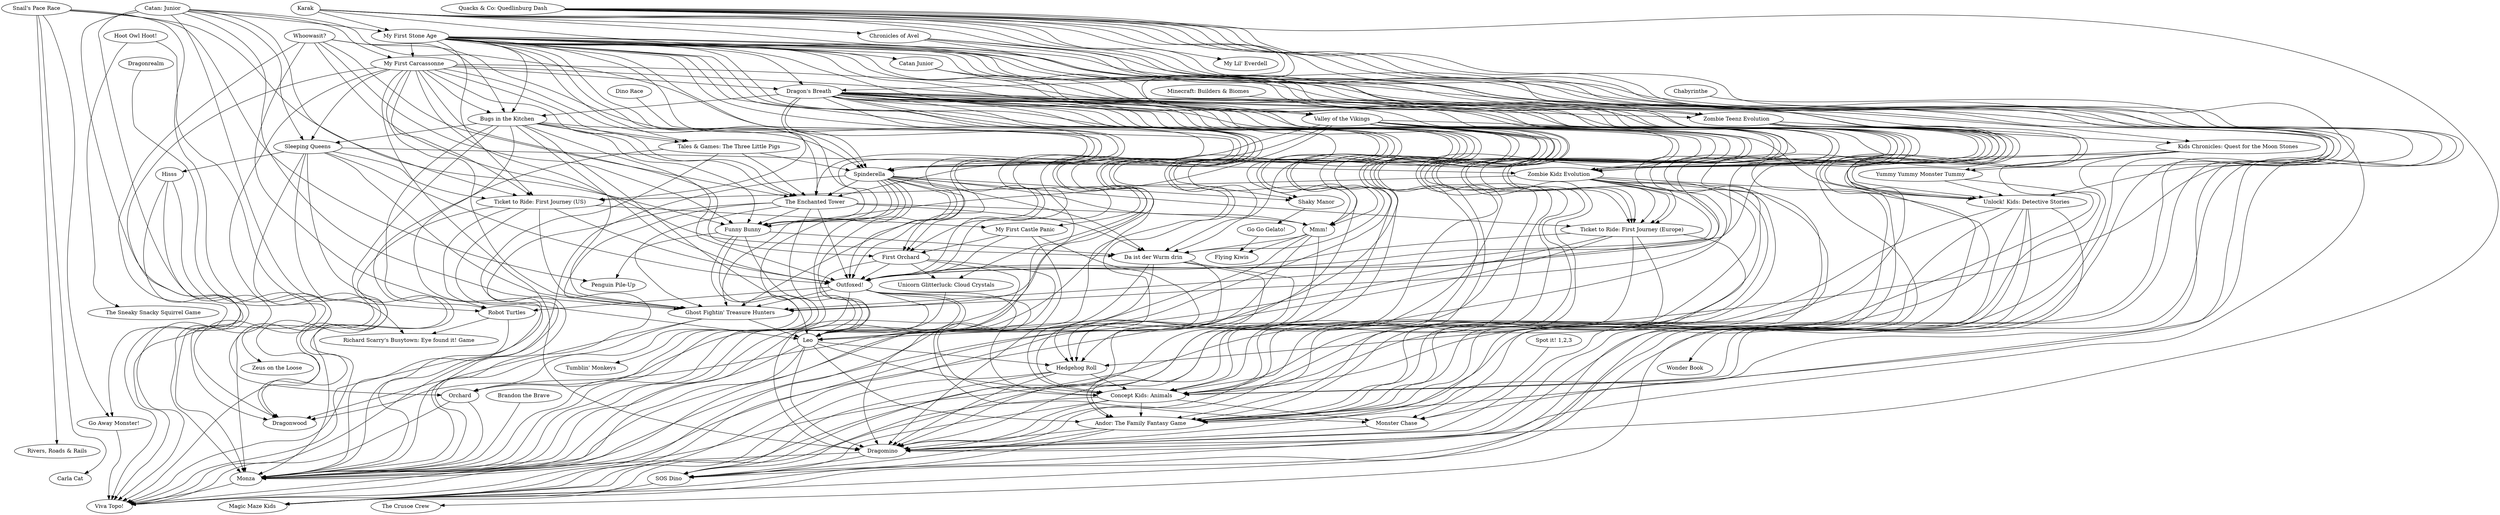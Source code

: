 digraph G {
"Zombie Teenz Evolution" -> "Zombie Kidz Evolution" ["weight"=0.20515196]
"Zombie Teenz Evolution" -> "Andor: The Family Fantasy Game" ["weight"=0.08718331]
"Zombie Teenz Evolution" -> "Unlock! Kids: Detective Stories" ["weight"=0.07891217]
"Zombie Teenz Evolution" -> "Dragomino" ["weight"=0.070806734]
"Zombie Teenz Evolution" -> "Outfoxed!" ["weight"=0.06926794]
"Zombie Teenz Evolution" -> "Ghost Fightin' Treasure Hunters" ["weight"=0.062747315]
"Zombie Teenz Evolution" -> "Kids Chronicles: Quest for the Moon Stones" ["weight"=0.061026353]
"Zombie Teenz Evolution" -> "Ticket to Ride: First Journey (Europe)" ["weight"=0.060240965]
"Zombie Kidz Evolution" -> "Outfoxed!" ["weight"=0.15001903]
"Zombie Kidz Evolution" -> "Ghost Fightin' Treasure Hunters" ["weight"=0.10692542]
"Zombie Kidz Evolution" -> "Dragomino" ["weight"=0.090426385]
"Zombie Kidz Evolution" -> "Ticket to Ride: First Journey (Europe)" ["weight"=0.082350984]
"Zombie Kidz Evolution" -> "Andor: The Family Fantasy Game" ["weight"=0.07906559]
"Zombie Kidz Evolution" -> "Monza" ["weight"=0.07482185]
"Zombie Kidz Evolution" -> "Unlock! Kids: Detective Stories" ["weight"=0.06642138]
"Zombie Kidz Evolution" -> "Concept Kids: Animals" ["weight"=0.06493987]
"Zombie Kidz Evolution" -> "Ticket to Ride: First Journey (U.S.)" ["weight"=0.06461263]
"Tales & Games: The Three Little Pigs" -> "Spinderella" ["weight"=0.07164179]
"Tales & Games: The Three Little Pigs" -> "Monza" ["weight"=0.06827603]
"Tales & Games: The Three Little Pigs" -> "Viva Topo!" ["weight"=0.065028004]
"Tales & Games: The Three Little Pigs" -> "The Enchanted Tower" ["weight"=0.06320908]
"Kids Chronicles: Quest for the Moon Stones" -> "Yummy Yummy Monster Tummy" ["weight"=0.1639839]
"Kids Chronicles: Quest for the Moon Stones" -> "Unlock! Kids: Detective Stories" ["weight"=0.11982758]
"Kids Chronicles: Quest for the Moon Stones" -> "Dragomino" ["weight"=0.0695254]
"Kids Chronicles: Quest for the Moon Stones" -> "Andor: The Family Fantasy Game" ["weight"=0.06394316]
"Kids Chronicles: Quest for the Moon Stones" -> "Concept Kids: Animals" ["weight"=0.061728396]
"Yummy Yummy Monster Tummy" -> "Unlock! Kids: Detective Stories" ["weight"=0.0800337]
"Yummy Yummy Monster Tummy" -> "Concept Kids: Animals" ["weight"=0.061719835]
"Outfoxed!" -> "Ghost Fightin' Treasure Hunters" ["weight"=0.1260989]
"Outfoxed!" -> "Dragomino" ["weight"=0.10466761]
"Outfoxed!" -> "Monza" ["weight"=0.10233246]
"Outfoxed!" -> "Dragonwood" ["weight"=0.08338473]
"Outfoxed!" -> "Concept Kids: Animals" ["weight"=0.070448495]
"Outfoxed!" -> "Robot Turtles" ["weight"=0.0671785]
"Outfoxed!" -> "Monster Chase" ["weight"=0.063771516]
"Outfoxed!" -> "Leo" ["weight"=0.06209524]
"Dragon's Breath" -> "Valley of the Vikings" ["weight"=0.14848763]
"Dragon's Breath" -> "Dragomino" ["weight"=0.115420416]
"Dragon's Breath" -> "Monza" ["weight"=0.104217686]
"Dragon's Breath" -> "First Orchard" ["weight"=0.10206222]
"Dragon's Breath" -> "Outfoxed!" ["weight"=0.09560194]
"Dragon's Breath" -> "Spinderella" ["weight"=0.09191176]
"Dragon's Breath" -> "Leo" ["weight"=0.09026483]
"Dragon's Breath" -> "Concept Kids: Animals" ["weight"=0.08883249]
"Dragon's Breath" -> "Ghost Fightin' Treasure Hunters" ["weight"=0.0853396]
"Dragon's Breath" -> "Zombie Kidz Evolution" ["weight"=0.08078934]
"Dragon's Breath" -> "The Enchanted Tower" ["weight"=0.07683904]
"Dragon's Breath" -> "Hedgehog Roll" ["weight"=0.07629705]
"Dragon's Breath" -> "Bugs in the Kitchen" ["weight"=0.07277856]
"Dragon's Breath" -> "Shaky Manor" ["weight"=0.072072074]
"Dragon's Breath" -> "Andor: The Family Fantasy Game" ["weight"=0.07134725]
"Dragon's Breath" -> "Magic Maze Kids" ["weight"=0.070712134]
"Dragon's Breath" -> "SOS Dino" ["weight"=0.069334574]
"Dragon's Breath" -> "Unlock! Kids: Detective Stories" ["weight"=0.06896552]
"Dragon's Breath" -> "Da ist der Wurm drin" ["weight"=0.06825776]
"Dragon's Breath" -> "Mmm!" ["weight"=0.06736741]
"Dragon's Breath" -> "Funny Bunny" ["weight"=0.06647865]
"Dragon's Breath" -> "My First Castle Panic" ["weight"=0.06610169]
"Dragon's Breath" -> "Unicorn Glitterluck: Cloud Crystals" ["weight"=0.06589327]
"Dragon's Breath" -> "Ticket to Ride: First Journey (Europe)" ["weight"=0.06511331]
"Dragon's Breath" -> "Ticket to Ride: First Journey (U.S.)" ["weight"=0.06464701]
"Dragon's Breath" -> "Zombie Teenz Evolution" ["weight"=0.06068349]
"Valley of the Vikings" -> "Leo" ["weight"=0.087364264]
"Valley of the Vikings" -> "Spinderella" ["weight"=0.087067865]
"Valley of the Vikings" -> "Andor: The Family Fantasy Game" ["weight"=0.08626033]
"Valley of the Vikings" -> "Hedgehog Roll" ["weight"=0.083850935]
"Valley of the Vikings" -> "Dragomino" ["weight"=0.08245482]
"Valley of the Vikings" -> "Concept Kids: Animals" ["weight"=0.08104956]
"Valley of the Vikings" -> "Magic Maze Kids" ["weight"=0.08015267]
"Valley of the Vikings" -> "Da ist der Wurm drin" ["weight"=0.079658605]
"Valley of the Vikings" -> "SOS Dino" ["weight"=0.07860561]
"Valley of the Vikings" -> "Shaky Manor" ["weight"=0.07427536]
"Valley of the Vikings" -> "Mmm!" ["weight"=0.07072136]
"Valley of the Vikings" -> "Monza" ["weight"=0.07055805]
"Valley of the Vikings" -> "Unlock! Kids: Detective Stories" ["weight"=0.06857523]
"Valley of the Vikings" -> "The Enchanted Tower" ["weight"=0.06220323]
"Valley of the Vikings" -> "Funny Bunny" ["weight"=0.06112335]
"Spinderella" -> "The Enchanted Tower" ["weight"=0.13260294]
"Spinderella" -> "Leo" ["weight"=0.11806865]
"Spinderella" -> "Da ist der Wurm drin" ["weight"=0.08472156]
"Spinderella" -> "Viva Topo!" ["weight"=0.07938144]
"Spinderella" -> "Monza" ["weight"=0.07754995]
"Spinderella" -> "Ghost Fightin' Treasure Hunters" ["weight"=0.077130735]
"Spinderella" -> "Mmm!" ["weight"=0.07615894]
"Spinderella" -> "Shaky Manor" ["weight"=0.06588334]
"Spinderella" -> "First Orchard" ["weight"=0.065376915]
"Spinderella" -> "Funny Bunny" ["weight"=0.06497623]
"Spinderella" -> "Outfoxed!" ["weight"=0.064365335]
"Spinderella" -> "Ticket to Ride: First Journey (Europe)" ["weight"=0.06293266]
"Spinderella" -> "Orchard" ["weight"=0.060711525]
"The Enchanted Tower" -> "Leo" ["weight"=0.09353111]
"The Enchanted Tower" -> "Da ist der Wurm drin" ["weight"=0.083654374]
"The Enchanted Tower" -> "Monza" ["weight"=0.07948718]
"The Enchanted Tower" -> "Viva Topo!" ["weight"=0.0768353]
"The Enchanted Tower" -> "Ghost Fightin' Treasure Hunters" ["weight"=0.074760646]
"The Enchanted Tower" -> "Mmm!" ["weight"=0.07318405]
"The Enchanted Tower" -> "Outfoxed!" ["weight"=0.06653992]
"The Enchanted Tower" -> "Funny Bunny" ["weight"=0.06255586]
"My First Stone Age" -> "My First Carcassonne" ["weight"=0.13207237]
"My First Stone Age" -> "Leo" ["weight"=0.12280204]
"My First Stone Age" -> "Spinderella" ["weight"=0.11911573]
"My First Stone Age" -> "Ticket to Ride: First Journey (Europe)" ["weight"=0.113005854]
"My First Stone Age" -> "Outfoxed!" ["weight"=0.110843375]
"My First Stone Age" -> "Dragon's Breath" ["weight"=0.10758836]
"My First Stone Age" -> "Zombie Kidz Evolution" ["weight"=0.103305176]
"My First Stone Age" -> "Monza" ["weight"=0.10021599]
"My First Stone Age" -> "The Enchanted Tower" ["weight"=0.094572365]
"My First Stone Age" -> "Ghost Fightin' Treasure Hunters" ["weight"=0.09355268]
"My First Stone Age" -> "Dragomino" ["weight"=0.08657907]
"My First Stone Age" -> "Ticket to Ride: First Journey (U.S.)" ["weight"=0.08606378]
"My First Stone Age" -> "Concept Kids: Animals" ["weight"=0.086040914]
"My First Stone Age" -> "Catan Junior" ["weight"=0.08387287]
"My First Stone Age" -> "Valley of the Vikings" ["weight"=0.08152672]
"My First Stone Age" -> "Andor: The Family Fantasy Game" ["weight"=0.078837015]
"My First Stone Age" -> "Bugs in the Kitchen" ["weight"=0.07652948]
"My First Stone Age" -> "First Orchard" ["weight"=0.07575758]
"My First Stone Age" -> "Zombie Teenz Evolution" ["weight"=0.07156911]
"My First Stone Age" -> "Viva Topo!" ["weight"=0.07067046]
"My First Stone Age" -> "Magic Maze Kids" ["weight"=0.065882355]
"My First Stone Age" -> "Da ist der Wurm drin" ["weight"=0.065408394]
"My First Stone Age" -> "Mmm!" ["weight"=0.06514658]
"My First Stone Age" -> "Monster Chase" ["weight"=0.064345405]
"My First Stone Age" -> "SOS Dino" ["weight"=0.062121693]
"My First Stone Age" -> "Funny Bunny" ["weight"=0.061995387]
"My First Stone Age" -> "Tales & Games: The Three Little Pigs" ["weight"=0.060360778]
"My First Carcassonne" -> "Monza" ["weight"=0.107628524]
"My First Carcassonne" -> "Outfoxed!" ["weight"=0.09114249]
"My First Carcassonne" -> "Ticket to Ride: First Journey (Europe)" ["weight"=0.085443616]
"My First Carcassonne" -> "Viva Topo!" ["weight"=0.08290744]
"My First Carcassonne" -> "Zombie Kidz Evolution" ["weight"=0.08015313]
"My First Carcassonne" -> "Ticket to Ride: First Journey (U.S.)" ["weight"=0.07228128]
"My First Carcassonne" -> "The Enchanted Tower" ["weight"=0.0706334]
"My First Carcassonne" -> "Dragomino" ["weight"=0.07024793]
"My First Carcassonne" -> "First Orchard" ["weight"=0.06866556]
"My First Carcassonne" -> "Bugs in the Kitchen" ["weight"=0.068529606]
"My First Carcassonne" -> "Sleeping Queens" ["weight"=0.068170674]
"My First Carcassonne" -> "Ghost Fightin' Treasure Hunters" ["weight"=0.067590535]
"My First Carcassonne" -> "Dragon's Breath" ["weight"=0.066776134]
"My First Carcassonne" -> "Spinderella" ["weight"=0.06032775]
"My First Carcassonne" -> "Tales & Games: The Three Little Pigs" ["weight"=0.060319643]
"Catan: Junior" -> "Ticket to Ride: First Journey (U.S.)" ["weight"=0.12744904]
"Catan: Junior" -> "My First Carcassonne" ["weight"=0.097043976]
"Catan: Junior" -> "Outfoxed!" ["weight"=0.08507314]
"Catan: Junior" -> "Sleeping Queens" ["weight"=0.07532183]
"Catan: Junior" -> "Robot Turtles" ["weight"=0.07285681]
"Catan: Junior" -> "Dragonwood" ["weight"=0.071418874]
"Catan: Junior" -> "Ghost Fightin' Treasure Hunters" ["weight"=0.06937939]
"Catan: Junior" -> "My First Stone Age" ["weight"=0.06469861]
"Catan: Junior" -> "Monza" ["weight"=0.06205512]
"Ticket to Ride: First Journey (U.S.)" -> "Outfoxed!" ["weight"=0.10925926]
"Ticket to Ride: First Journey (U.S.)" -> "Ghost Fightin' Treasure Hunters" ["weight"=0.083492115]
"Ticket to Ride: First Journey (U.S.)" -> "Monza" ["weight"=0.06929805]
"Ticket to Ride: First Journey (U.S.)" -> "Robot Turtles" ["weight"=0.06822209]
"Ticket to Ride: First Journey (U.S.)" -> "Dragonwood" ["weight"=0.06641721]
"Ticket to Ride: First Journey (U.S.)" -> "My First Castle Panic" ["weight"=0.06468647]
"Monza" -> "Viva Topo!" ["weight"=0.09587514]
"Ghost Fightin' Treasure Hunters" -> "Dragonwood" ["weight"=0.08278867]
"Ghost Fightin' Treasure Hunters" -> "Monza" ["weight"=0.07920122]
"Ghost Fightin' Treasure Hunters" -> "Leo" ["weight"=0.06134845]
"Leo" -> "Viva Topo!" ["weight"=0.0683728]
"Leo" -> "Concept Kids: Animals" ["weight"=0.06171108]
"Leo" -> "Dragomino" ["weight"=0.061593033]
"Leo" -> "Monza" ["weight"=0.06133409]
"Leo" -> "Hedgehog Roll" ["weight"=0.0608543]
"Leo" -> "Andor: The Family Fantasy Game" ["weight"=0.060606062]
"Sleeping Queens" -> "Outfoxed!" ["weight"=0.12045105]
"Sleeping Queens" -> "Dragonwood" ["weight"=0.10803153]
"Sleeping Queens" -> "Ghost Fightin' Treasure Hunters" ["weight"=0.07489775]
"Sleeping Queens" -> "Zeus on the Loose" ["weight"=0.073529415]
"Sleeping Queens" -> "Zombie Kidz Evolution" ["weight"=0.07103257]
"Sleeping Queens" -> "Ticket to Ride: First Journey (U.S.)" ["weight"=0.065152705]
"Sleeping Queens" -> "Monza" ["weight"=0.06393115]
"Sleeping Queens" -> "Hisss" ["weight"=0.063207895]
"Unlock! Kids: Detective Stories" -> "Concept Kids: Animals" ["weight"=0.09203655]
"Unlock! Kids: Detective Stories" -> "Andor: The Family Fantasy Game" ["weight"=0.08956916]
"Unlock! Kids: Detective Stories" -> "Dragomino" ["weight"=0.0776]
"Unlock! Kids: Detective Stories" -> "Magic Maze Kids" ["weight"=0.06287683]
"Unlock! Kids: Detective Stories" -> "The Crusoe Crew" ["weight"=0.06115418]
"Unlock! Kids: Detective Stories" -> "SOS Dino" ["weight"=0.060744114]
"Dragomino" -> "SOS Dino" ["weight"=0.07022472]
"Dragomino" -> "Monza" ["weight"=0.06495068]
"Ticket to Ride: First Journey (Europe)" -> "Dragomino" ["weight"=0.082992405]
"Ticket to Ride: First Journey (Europe)" -> "Outfoxed!" ["weight"=0.07811375]
"Ticket to Ride: First Journey (Europe)" -> "Concept Kids: Animals" ["weight"=0.0692951]
"Ticket to Ride: First Journey (Europe)" -> "Andor: The Family Fantasy Game" ["weight"=0.06807426]
"Ticket to Ride: First Journey (Europe)" -> "Monza" ["weight"=0.06569529]
"Ticket to Ride: First Journey (Europe)" -> "Leo" ["weight"=0.06568318]
"Karak" -> "Andor: The Family Fantasy Game" ["weight"=0.11139971]
"Karak" -> "Chronicles of Avel" ["weight"=0.1061061]
"Karak" -> "Zombie Kidz Evolution" ["weight"=0.096270084]
"Karak" -> "Dragomino" ["weight"=0.08572099]
"Karak" -> "Zombie Teenz Evolution" ["weight"=0.083457895]
"Karak" -> "My First Stone Age" ["weight"=0.07761255]
"Karak" -> "Outfoxed!" ["weight"=0.06737753]
"Karak" -> "Concept Kids: Animals" ["weight"=0.06316411]
"Andor: The Family Fantasy Game" -> "Dragomino" ["weight"=0.09690721]
"Andor: The Family Fantasy Game" -> "SOS Dino" ["weight"=0.06520517]
"Andor: The Family Fantasy Game" -> "Magic Maze Kids" ["weight"=0.06257669]
"Mmm!" -> "Leo" ["weight"=0.11104718]
"Mmm!" -> "Viva Topo!" ["weight"=0.079918034]
"Mmm!" -> "Flying Kiwis" ["weight"=0.06798867]
"Mmm!" -> "Da ist der Wurm drin" ["weight"=0.06495727]
"Mmm!" -> "Hedgehog Roll" ["weight"=0.062381852]
"Chronicles of Avel" -> "Andor: The Family Fantasy Game" ["weight"=0.07517985]
"Chronicles of Avel" -> "Zombie Teenz Evolution" ["weight"=0.07061713]
"Chronicles of Avel" -> "Zombie Kidz Evolution" ["weight"=0.0666883]
"Chronicles of Avel" -> "Wonder Book" ["weight"=0.061962135]
"First Orchard" -> "Monza" ["weight"=0.102656335]
"First Orchard" -> "Outfoxed!" ["weight"=0.07998512]
"First Orchard" -> "Dragomino" ["weight"=0.07476351]
"First Orchard" -> "Unicorn Glitterluck: Cloud Crystals" ["weight"=0.072324015]
"First Orchard" -> "Concept Kids: Animals" ["weight"=0.06516184]
"Concept Kids: Animals" -> "Magic Maze Kids" ["weight"=0.100148365]
"Concept Kids: Animals" -> "Dragomino" ["weight"=0.08718138]
"Concept Kids: Animals" -> "Andor: The Family Fantasy Game" ["weight"=0.08387419]
"Concept Kids: Animals" -> "SOS Dino" ["weight"=0.0765206]
"Concept Kids: Animals" -> "Monster Chase" ["weight"=0.060139164]
"Bugs in the Kitchen" -> "Spinderella" ["weight"=0.097972006]
"Bugs in the Kitchen" -> "Ghost Fightin' Treasure Hunters" ["weight"=0.08603867]
"Bugs in the Kitchen" -> "The Enchanted Tower" ["weight"=0.08538084]
"Bugs in the Kitchen" -> "Monza" ["weight"=0.08168028]
"Bugs in the Kitchen" -> "Tales & Games: The Three Little Pigs" ["weight"=0.07475905]
"Bugs in the Kitchen" -> "Outfoxed!" ["weight"=0.0731383]
"Bugs in the Kitchen" -> "Leo" ["weight"=0.06935533]
"Bugs in the Kitchen" -> "Viva Topo!" ["weight"=0.06641531]
"Bugs in the Kitchen" -> "Sleeping Queens" ["weight"=0.06178344]
"Bugs in the Kitchen" -> "Funny Bunny" ["weight"=0.061573923]
"Bugs in the Kitchen" -> "Robot Turtles" ["weight"=0.06154784]
"Quacks & Co.: Quedlinburg Dash" -> "Unlock! Kids: Detective Stories" ["weight"=0.09788567]
"Quacks & Co.: Quedlinburg Dash" -> "Dragomino" ["weight"=0.09598031]
"Quacks & Co.: Quedlinburg Dash" -> "Andor: The Family Fantasy Game" ["weight"=0.08015918]
"Quacks & Co.: Quedlinburg Dash" -> "Valley of the Vikings" ["weight"=0.07760381]
"Quacks & Co.: Quedlinburg Dash" -> "Hedgehog Roll" ["weight"=0.07574391]
"Quacks & Co.: Quedlinburg Dash" -> "My Lil' Everdell" ["weight"=0.07385079]
"Quacks & Co.: Quedlinburg Dash" -> "Dragon's Breath" ["weight"=0.07265952]
"Quacks & Co.: Quedlinburg Dash" -> "Yummy Yummy Monster Tummy" ["weight"=0.07051827]
"Quacks & Co.: Quedlinburg Dash" -> "Kids Chronicles: Quest for the Moon Stones" ["weight"=0.07041073]
"Quacks & Co.: Quedlinburg Dash" -> "Concept Kids: Animals" ["weight"=0.06653747]
"Funny Bunny" -> "Da ist der Wurm drin" ["weight"=0.09504951]
"Funny Bunny" -> "Penguin Pile-Up" ["weight"=0.07984032]
"Funny Bunny" -> "Orchard" ["weight"=0.06898288]
"Funny Bunny" -> "Leo" ["weight"=0.06593906]
"Funny Bunny" -> "Tumblin' Monkeys" ["weight"=0.06354708]
"Da ist der Wurm drin" -> "Leo" ["weight"=0.08040201]
"Da ist der Wurm drin" -> "Viva Topo!" ["weight"=0.0726257]
"Da ist der Wurm drin" -> "Hedgehog Roll" ["weight"=0.07224335]
"Da ist der Wurm drin" -> "Concept Kids: Animals" ["weight"=0.06442953]
"Da ist der Wurm drin" -> "Orchard" ["weight"=0.063275434]
"Go Away Monster!" -> "Viva Topo!" ["weight"=0.061559506]
"Catan Junior" -> "Ticket to Ride: First Journey (Europe)" ["weight"=0.082417585]
"Catan Junior" -> "Andor: The Family Fantasy Game" ["weight"=0.06603325]
"Hedgehog Roll" -> "Dragomino" ["weight"=0.072970636]
"Hedgehog Roll" -> "SOS Dino" ["weight"=0.06930693]
"Hedgehog Roll" -> "Magic Maze Kids" ["weight"=0.067708336]
"Hedgehog Roll" -> "Concept Kids: Animals" ["weight"=0.06627822]
"Hisss" -> "Go Away Monster!" ["weight"=0.08337469]
"Hisss" -> "Viva Topo!" ["weight"=0.06393381]
"Hisss" -> "Monza" ["weight"=0.06376404]
"Orchard" -> "Monza" ["weight"=0.077439025]
"Orchard" -> "Viva Topo!" ["weight"=0.07512521]
"My First Castle Panic" -> "Dragomino" ["weight"=0.08092919]
"My First Castle Panic" -> "Concept Kids: Animals" ["weight"=0.06697195]
"My First Castle Panic" -> "Outfoxed!" ["weight"=0.063580245]
"My First Castle Panic" -> "First Orchard" ["weight"=0.060790274]
"Whoowasit?" -> "Da ist der Wurm drin" ["weight"=0.07904884]
"Whoowasit?" -> "Bugs in the Kitchen" ["weight"=0.07774086]
"Whoowasit?" -> "Funny Bunny" ["weight"=0.07573416]
"Whoowasit?" -> "The Enchanted Tower" ["weight"=0.07533632]
"Whoowasit?" -> "Viva Topo!" ["weight"=0.0721519]
"Whoowasit?" -> "Spinderella" ["weight"=0.069510266]
"Whoowasit?" -> "Leo" ["weight"=0.06775068]
"SOS Dino" -> "Magic Maze Kids" ["weight"=0.07384342]
"Dragonrealm" -> "Dragonwood" ["weight"=0.07560066]
"Snail's Pace Race" -> "Funny Bunny" ["weight"=0.075367644]
"Snail's Pace Race" -> "Orchard" ["weight"=0.06973995]
"Snail's Pace Race" -> "Go Away Monster!" ["weight"=0.067669176]
"Snail's Pace Race" -> "Penguin Pile-Up" ["weight"=0.06244931]
"Snail's Pace Race" -> "Rivers, Roads & Rails" ["weight"=0.061452515]
"Snail's Pace Race" -> "Carla Cat" ["weight"=0.06009245]
"Shaky Manor" -> "Go Go Gelato!" ["weight"=0.06559878]
"Monster Chase" -> "Dragomino" ["weight"=0.064821064]
"Robot Turtles" -> "Richard Scarry's Busytown: Eye found it! Game" ["weight"=0.07349666]
"Robot Turtles" -> "Monza" ["weight"=0.06342435]
"Unicorn Glitterluck: Cloud Crystals" -> "Monza" ["weight"=0.06283967]
"Spot it! 1,2,3" -> "Monster Chase" ["weight"=0.07201646]
"Minecraft: Builders & Biomes" -> "Zombie Kidz Evolution" ["weight"=0.06858345]
"Go Go Gelato!" -> "Flying Kiwis" ["weight"=0.065762006]
"Brandon the Brave" -> "Monza" ["weight"=0.06281407]
"Chabyrinthe" -> "Monster Chase" ["weight"=0.062749006]
"Dino Race" -> "Spinderella" ["weight"=0.060487803]
"Hoot Owl Hoot!" -> "The Sneaky Snacky Squirrel Game" ["weight"=0.09448819]
"Hoot Owl Hoot!" -> "Richard Scarry's Busytown: Eye found it! Game" ["weight"=0.06331045]
"Zombie Teenz Evolution" ["weight"=0.90042835 "label"="Zombie Teenz Evolution" "size"="1623" "l"="-16.476,30.278" "id"=310448 "rating"="7.70078" "complexity"="1.4516" "min_players"="2" "max_players"="4" "min_players_rec"="2" "max_players_rec"="4" "min_players_best"="3" "max_players_best"="4" "min_time"="15" "max_time"="25" "category"="1041,2481" "mechanic"="2001,2023,2072,2850,2824,2007" "bayes_rating"="6.46121"]
"Zombie Kidz Evolution" ["weight"=3.6167526 "label"="Zombie Kidz Evolution" "size"="4878" "l"="-16.315,30.058" "id"=256952 "rating"="7.63594" "complexity"="1.3876" "min_players"="2" "max_players"="4" "min_players_rec"="2" "max_players_rec"="4" "min_players_best"="3" "max_players_best"="4" "min_time"="5" "max_time"="15" "category"="1041,1046,1024,2481" "mechanic"="2046,2023,2072,2824,2015" "bayes_rating"="6.95362"]
"Andor: The Family Fantasy Game" ["weight"=1.2148218 "label"="Andor: The Family Fantasy Game" "size"="1144" "l"="-15.981,29.871" "id"=295488 "rating"="7.33147" "complexity"="1.9286" "min_players"="2" "max_players"="4" "min_players_rec"="2" "max_players_rec"="4" "min_players_best"="4" "max_players_best"="4" "min_time"="30" "max_time"="45" "category"="1022,1010,1046,1028" "mechanic"="2046,2023,2072,2015" "bayes_rating"="6.14148"]
"Unlock! Kids: Detective Stories" ["weight"=1.3727977 "label"="Unlock! Kids: Detective Stories" "size"="633" "l"="-15.967,30.333" "id"=327056 "rating"="7.80567" "complexity"="1.6364" "min_players"="1" "max_players"="4" "min_players_rec"="1" "max_players_rec"="4" "min_players_best"="1" "max_players_best"="4" "min_time"="20" "max_time"="60" "category"="1002,1041,1020,1028,1037" "mechanic"="2023,2027" "bayes_rating"="6.06605"]
"Dragomino" ["weight"=1.5913432 "label"="Dragomino" "size"="1868" "l"="-15.825,29.837" "id"=300010 "rating"="7.0666" "complexity"="1.0833" "min_players"="2" "max_players"="4" "min_players_rec"="2" "max_players_rec"="4" "min_players_best"="3" "max_players_best"="4" "min_time"="15" "max_time"="15" "category"="1041,1010,1086" "mechanic"="2041,2048,2002,2826" "bayes_rating"="6.22982"]
"Outfoxed!" ["weight"=3.1965313 "label"="Outfoxed!" "size"="4110" "l"="-16.148,29.904" "id"=172931 "rating"="7.15704" "complexity"="1.1186" "min_players"="2" "max_players"="4" "min_players_rec"="2" "max_players_rec"="4" "min_players_best"="3" "max_players_best"="4" "min_time"="20" "max_time"="20" "category"="1041,1017" "mechanic"="2023,3002,2072,2856,2676,2047,2940" "bayes_rating"="6.56826"]
"Ghost Fightin' Treasure Hunters" ["weight"=3.5599525 "label"="Ghost Fightin' Treasure Hunters" "size"="3844" "l"="-16.155,29.660" "id"=146312 "rating"="7.15306" "complexity"="1.626" "min_players"="2" "max_players"="4" "min_players_rec"="1" "max_players_rec"="4" "min_players_best"="4" "max_players_best"="4" "min_time"="30" "max_time"="30" "category"="1022,1041,1010" "mechanic"="2023,2072,2007,2035" "bayes_rating"="6.55245"]
"Kids Chronicles: Quest for the Moon Stones" ["weight"=0.44646162 "label"="Kids Chronicles: Quest for the Moon Stones" "size"="536" "l"="-16.350,29.927" "id"=340288 "rating"="7.3942" "complexity"="1.0833" "min_players"="1" "max_players"="4" "min_players_rec"="1" "max_players_rec"="4" "min_players_best"="1" "max_players_best"="4" "min_time"="30" "max_time"="45" "category"="1022,1041,1020,1010" "mechanic"="2023,2822,2819,2027" "bayes_rating"="5.88085"]
"Ticket to Ride: First Journey (Europe)" ["weight"=0.8683531 "label"="Ticket to Ride: First Journey (Europe)" "size"="1635" "l"="-15.940,30.501" "id"=218208 "rating"="7.00976" "complexity"="1.5652" "min_players"="2" "max_players"="4" "min_players_rec"="2" "max_players_rec"="4" "min_players_best"="3" "max_players_best"="4" "min_time"="15" "max_time"="30" "category"="1041,1034" "mechanic"="2040,2081,2004" "bayes_rating"="6.15011"]
"Monza" ["weight"=2.9444053 "label"="Monza" "size"="2402" "l"="-16.029,30.254" "id"=4209 "rating"="6.61345" "complexity"="1.0522" "min_players"="2" "max_players"="6" "min_players_rec"="2" "max_players_rec"="6" "min_players_best"="3" "max_players_best"="4" "min_time"="10" "max_time"="15" "category"="1041,1017,1031,1038" "mechanic"="2072,2876,2035,2939" "bayes_rating"="6.09311"]
"Concept Kids: Animals" ["weight"=1.4380608 "label"="Concept Kids: Animals" "size"="912" "l"="-15.545,29.835" "id"=247314 "rating"="7.08891" "complexity"="1.2273" "min_players"="2" "max_players"="12" "min_players_rec"="2" "max_players_rec"="12" "min_players_best"="2" "max_players_best"="12" "min_time"="20" "max_time"="20" "category"="1089,1002,1041,1039" "mechanic"="2893,2023" "bayes_rating"="5.99099"]
"Ticket to Ride: First Journey (U.S.)" ["weight"=1.0270598 "label"="Ticket to Ride: First Journey (US)" "size"="2254" "l"="-16.588,29.891" "id"=205125 "rating"="6.89542" "complexity"="1.4186" "min_players"="2" "max_players"="4" "min_players_rec"="2" "max_players_rec"="4" "min_players_best"="3" "max_players_best"="4" "min_time"="15" "max_time"="30" "category"="1041,1034" "mechanic"="2040,2081,2004" "bayes_rating"="6.20525"]
"Tales & Games: The Three Little Pigs" ["weight"=1.9817389 "label"="Tales & Games: The Three Little Pigs" "size"="1919" "l"="-16.604,29.998" "id"=135649 "rating"="6.43156" "complexity"="1.194" "min_players"="2" "max_players"="5" "min_players_rec"="2" "max_players_rec"="5" "min_players_best"="4" "max_players_best"="4" "min_time"="20" "max_time"="20" "category"="1089,1041,1017,1093" "mechanic"="2072,2661,2686" "bayes_rating"="5.94158"]
"Spinderella" ["weight"=2.8493102 "label"="Spinderella" "size"="1608" "l"="-15.672,29.925" "id"=171129 "rating"="6.48076" "complexity"="1.1875" "min_players"="2" "max_players"="4" "min_players_rec"="2" "max_players_rec"="4" "min_players_best"="3" "max_players_best"="4" "min_time"="20" "max_time"="20" "category"="1032,1089,1041" "mechanic"="2876,2035,2944" "bayes_rating"="5.91238"]
"Viva Topo!" ["weight"=3.054194 "label"="Viva Topo!" "size"="1467" "l"="-16.083,30.033" "id"=8195 "rating"="6.82917" "complexity"="1.0811" "min_players"="2" "max_players"="4" "min_players_rec"="2" "max_players_rec"="4" "min_players_best"="3" "max_players_best"="4" "min_time"="20" "max_time"="30" "category"="1089,1041,1017" "mechanic"="2661,2876,2035,2939" "bayes_rating"="6.03505"]
"The Enchanted Tower" ["weight"=1.6266474 "label"="The Enchanted Tower" "size"="1315" "l"="-15.722,29.755" "id"=130792 "rating"="6.63589" "complexity"="1.1429" "min_players"="2" "max_players"="4" "min_players_rec"="2" "max_players_rec"="3" "min_players_best"="2" "max_players_best"="2" "min_time"="15" "max_time"="25" "category"="1023,1041,1017,1010" "mechanic"="2072,2035" "bayes_rating"="5.9404"]
"Yummy Yummy Monster Tummy" ["weight"=0.21227181 "label"="Yummy Yummy Monster Tummy" "size"="523" "l"="-16.135,29.786" "id"=344254 "rating"="7.206" "complexity"="1.1538" "min_players"="2" "max_players"="4" "min_players_rec"="2" "max_players_rec"="4" "min_players_best"="2" "max_players_best"="4" "min_time"="15" "max_time"="30" "category"="1002,1041,1079" "mechanic"="2023,2040,3007,2661" "bayes_rating"="5.85217"]
"Dragonwood" ["weight"=1.692898 "label"="Dragonwood" "size"="4381" "l"="-16.217,30.181" "id"=172933 "rating"="6.58226" "complexity"="1.3458" "min_players"="2" "max_players"="4" "min_players_rec"="2" "max_players_rec"="4" "min_players_best"="3" "max_players_best"="3" "min_time"="20" "max_time"="20" "category"="1022,1002,1017,1010" "mechanic"="2072,2040,2661,2004" "bayes_rating"="6.1767"]
"Robot Turtles" ["weight"=0.46573818 "label"="Robot Turtles" "size"="1272" "l"="-16.547,30.415" "id"=147370 "rating"="5.95035" "complexity"="1.3421" "min_players"="2" "max_players"="5" "min_players_rec"="2" "max_players_rec"="5" "min_players_best"="2" "max_players_best"="5" "min_time"="15" "max_time"="15" "category"="1041,1059" "mechanic"="2689,2676,2953" "bayes_rating"="5.66927"]
"Monster Chase" ["weight"=0.4486432 "label"="Monster Chase" "size"="1148" "l"="-15.741,30.508" "id"=43578 "rating"="6.32929" "complexity"="1.0192" "min_players"="1" "max_players"="6" "min_players_rec"="1" "max_players_rec"="4" "min_players_best"="3" "max_players_best"="3" "min_time"="10" "max_time"="10" "category"="1041,1010,1045" "mechanic"="2023,2047" "bayes_rating"="5.79474"]
"Leo" ["weight"=2.3124032 "label"="Leo" "size"="1281" "l"="-15.448,30.198" "id"=191538 "rating"="6.68099" "complexity"="1.1613" "min_players"="2" "max_players"="5" "min_players_rec"="2" "max_players_rec"="5" "min_players_best"="5" "max_players_best"="5" "min_time"="30" "max_time"="30" "category"="1041,1082" "mechanic"="2023,2040,2047" "bayes_rating"="5.95617"]
"Dragon's Breath" ["weight"=2.8149357 "label"="Dragon's Breath" "size"="1541" "l"="-15.684,30.076" "id"=235655 "rating"="6.58604" "complexity"="1.0714" "min_players"="2" "max_players"="4" "min_players_rec"="2" "max_players_rec"="4" "min_players_best"="3" "max_players_best"="4" "min_time"="15" "max_time"="20" "category"="1032,1089,1041,1010" "mechanic"="2989,2004" "bayes_rating"="5.97517"]
"Valley of the Vikings" ["weight"=1.5000563 "label"="Valley of the Vikings" "size"="867" "l"="-15.326,29.994" "id"=269526 "rating"="6.65605" "complexity"="1.3636" "min_players"="2" "max_players"="4" "min_players_rec"="2" "max_players_rec"="4" "min_players_best"="2" "max_players_best"="4" "min_time"="15" "max_time"="20" "category"="1032,1041" "mechanic"="2035,2082" "bayes_rating"="5.85695"]
"First Orchard" ["weight"=0.73883754 "label"="First Orchard" "size"="1468" "l"="-15.578,30.405" "id"=41302 "rating"="6.72673" "complexity"="1.0" "min_players"="1" "max_players"="4" "min_players_rec"="1" "max_players_rec"="4" "min_players_best"="3" "max_players_best"="3" "min_time"="10" "max_time"="10" "category"="1041,1094,1013" "mechanic"="2023,2072" "bayes_rating"="6.00347"]
"Hedgehog Roll" ["weight"=0.6237846 "label"="Hedgehog Roll" "size"="482" "l"="-16.040,30.142" "id"=259830 "rating"="6.49213" "complexity"="1.0" "min_players"="1" "max_players"="4" "min_players_rec"="1" "max_players_rec"="4" "min_players_best"="1" "max_players_best"="4" "min_time"="20" "max_time"="25" "category"="1032,1089,1041" "mechanic"="2023,2011,2078,2876,2035" "bayes_rating"="5.68328"]
"Bugs in the Kitchen" ["weight"=3.6700735 "label"="Bugs in the Kitchen" "size"="2140" "l"="-16.330,29.804" "id"=137909 "rating"="6.08282" "complexity"="1.0566" "min_players"="2" "max_players"="4" "min_players_rec"="2" "max_players_rec"="4" "min_players_best"="4" "max_players_best"="4" "min_time"="15" "max_time"="20" "category"="1032,1089,1041,1072" "mechanic"="2035,2897" "bayes_rating"="5.7805"]
"Shaky Manor" ["weight"=0.33635673 "label"="Shaky Manor" "size"="864" "l"="-15.201,30.482" "id"=232045 "rating"="6.10958" "complexity"="1.0" "min_players"="2" "max_players"="4" "min_players_rec"="2" "max_players_rec"="4" "min_players_best"="2" "max_players_best"="4" "min_time"="10" "max_time"="20" "category"="1032,1041,1024,1059,1037" "mechanic"="2048" "bayes_rating"="5.67896"]
"Magic Maze Kids" ["weight"=0.4837524 "label"="Magic Maze Kids" "size"="502" "l"="-15.486,29.619" "id"=242740 "rating"="6.69548" "complexity"="1.6471" "min_players"="2" "max_players"="4" "min_players_rec"="2" "max_players_rec"="4" "min_players_best"="2" "max_players_best"="4" "min_time"="15" "max_time"="25" "category"="1041,1010,1059,1037" "mechanic"="2023,2676,2004,2015" "bayes_rating"="5.73693"]
"SOS Dino" ["weight"=0.54730123 "label"="SOS Dino" "size"="660" "l"="-15.280,30.247" "id"=244320 "rating"="6.89996" "complexity"="1.0714" "min_players"="1" "max_players"="4" "min_players_rec"="1" "max_players_rec"="4" "min_players_best"="1" "max_players_best"="4" "min_time"="25" "max_time"="25" "category"="1041,1036" "mechanic"="2023,2002" "bayes_rating"="5.8408"]
"Da ist der Wurm drin" ["weight"=1.0484325 "label"="Da ist der Wurm drin" "size"="611" "l"="-15.583,30.533" "id"=91671 "rating"="6.40507" "complexity"="1.0" "min_players"="2" "max_players"="4" "min_players_rec"="2" "max_players_rec"="4" "min_players_best"="2" "max_players_best"="4" "min_time"="15" "max_time"="20" "category"="1089,1041,1017,1031" "mechanic"="2014,2072" "bayes_rating"="5.70319"]
"Mmm!" ["weight"=0.6881845 "label"="Mmm!" "size"="618" "l"="-15.306,30.370" "id"=172507 "rating"="6.44661" "complexity"="1.2857" "min_players"="1" "max_players"="6" "min_players_rec"="1" "max_players_rec"="6" "min_players_best"="1" "max_players_best"="6" "min_time"="15" "max_time"="20" "category"="1089,1041,1017" "mechanic"="2023,2072,2661" "bayes_rating"="5.71851"]
"Funny Bunny" ["weight"=1.008175 "label"="Funny Bunny" "size"="996" "l"="-15.817,30.588" "id"=8964 "rating"="5.4667" "complexity"="1.0" "min_players"="2" "max_players"="4" "min_players_rec"="2" "max_players_rec"="4" "min_players_best"="4" "max_players_best"="4" "min_time"="30" "max_time"="30" "category"="1041,1031" "mechanic"="" "bayes_rating"="5.47634"]
"My First Castle Panic" ["weight"=0.32213062 "label"="My First Castle Panic" "size"="850" "l"="-16.159,30.404" "id"=267314 "rating"="6.44711" "complexity"="1.0909" "min_players"="1" "max_players"="4" "min_players_rec"="1" "max_players_rec"="4" "min_players_best"="1" "max_players_best"="4" "min_time"="20" "max_time"="20" "category"="1041,1010" "mechanic"="2023,2040,3007,2819" "bayes_rating"="5.76488"]
"Unicorn Glitterluck: Cloud Crystals" ["weight"=0.12873295 "label"="Unicorn Glitterluck: Cloud Crystals" "size"="668" "l"="-15.141,30.111" "id"=159566 "rating"="5.93566" "complexity"="1.36" "min_players"="2" "max_players"="4" "min_players_rec"="2" "max_players_rec"="4" "min_players_best"="2" "max_players_best"="4" "min_time"="10" "max_time"="10" "category"="1041" "mechanic"="2072,2035" "bayes_rating"="5.58733"]
"Orchard" ["weight"=0.6211423 "label"="Orchard" "size"="1073" "l"="-16.230,30.612" "id"=5770 "rating"="6.32984" "complexity"="1.037" "min_players"="2" "max_players"="8" "min_players_rec"="2" "max_players_rec"="8" "min_players_best"="2" "max_players_best"="8" "min_time"="10" "max_time"="10" "category"="1041,1017" "mechanic"="2023,2072" "bayes_rating"="5.77219"]
"My First Stone Age" ["weight"=3.7071717 "label"="My First Stone Age" "size"="2580" "l"="-15.900,30.076" "id"=191004 "rating"="6.63983" "complexity"="1.125" "min_players"="2" "max_players"="4" "min_players_rec"="2" "max_players_rec"="4" "min_players_best"="3" "max_players_best"="4" "min_time"="15" "max_time"="15" "category"="1041,1045,1036" "mechanic"="2047,2004" "bayes_rating"="6.11633"]
"My First Carcassonne" ["weight"=3.0934777 "label"="My First Carcassonne" "size"="4143" "l"="-16.265,30.321" "id"=41010 "rating"="6.65719" "complexity"="1.1318" "min_players"="2" "max_players"="4" "min_players_rec"="2" "max_players_rec"="4" "min_players_best"="4" "max_players_best"="4" "min_time"="10" "max_time"="20" "category"="1041,1035" "mechanic"="2043,2011,2002" "bayes_rating"="6.23796"]
"Catan Junior" ["weight"=0.14845084 "label"="Catan Junior" "size"="961" "l"="-16.441,30.115" "id"=184842 "rating"="6.54469" "complexity"="1.3158" "min_players"="2" "max_players"="4" "min_players_rec"="2" "max_players_rec"="4" "min_players_best"="2" "max_players_best"="4" "min_time"="30" "max_time"="30" "category"="1041,1021,1090" "mechanic"="2072,2008" "bayes_rating"="5.80743"]
"Sleeping Queens" ["weight"=1.9296819 "label"="Sleeping Queens" "size"="4315" "l"="-15.931,29.678" "id"=17053 "rating"="6.48979" "complexity"="1.0562" "min_players"="2" "max_players"="5" "min_players_rec"="2" "max_players_rec"="5" "min_players_best"="4" "max_players_best"="5" "min_time"="20" "max_time"="20" "category"="1023,1002,1041,1010,1045,1098" "mechanic"="2040,2047,2004,2686" "bayes_rating"="6.10444"]
"Catan: Junior" ["weight"=0.93635035 "label"="Catan: Junior" "size"="3272" "l"="-16.575,29.773" "id"=125921 "rating"="6.61367" "complexity"="1.5" "min_players"="2" "max_players"="4" "min_players_rec"="2" "max_players_rec"="4" "min_players_best"="4" "max_players_best"="4" "min_time"="30" "max_time"="30" "category"="1041,1021,1008,1090" "mechanic"="2072,2081" "bayes_rating"="6.15396"]
"Zeus on the Loose" ["weight"=0.069218665 "label"="Zeus on the Loose" "size"="1130" "l"="-15.986,29.132" "id"=22864 "rating"="6.08233" "complexity"="1.1205" "min_players"="2" "max_players"="5" "min_players_rec"="2" "max_players_rec"="5" "min_players_best"="2" "max_players_best"="5" "min_time"="15" "max_time"="15" "category"="1002,1104,1082,1098" "mechanic"="2886" "bayes_rating"="5.68573"]
"Hisss" ["weight"=0.60230803 "label"="Hisss" "size"="1314" "l"="-16.621,30.236" "id"=7708 "rating"="5.59819" "complexity"="1.0196" "min_players"="2" "max_players"="5" "min_players_rec"="2" "max_players_rec"="5" "min_players_best"="2" "max_players_best"="5" "min_time"="15" "max_time"="15" "category"="1089,1041,1028" "mechanic"="2048,2002" "bayes_rating"="5.52299"]
"The Crusoe Crew" ["weight"=0 "label"="The Crusoe Crew" "size"="507" "l"="-16.674,30.078" "id"=244274 "rating"="6.71499" "complexity"="1.2" "min_players"="1" "max_players"="4" "min_players_rec"="1" "max_players_rec"="4" "min_players_best"="1" "max_players_best"="4" "min_time"="45" "max_time"="45" "category"="1041,1116" "mechanic"="2023,2892,2027" "bayes_rating"="5.74926"]
"Karak" ["weight"=0.7050434 "label"="Karak" "size"="2485" "l"="-15.855,30.369" "id"=241477 "rating"="7.22123" "complexity"="1.3529" "min_players"="2" "max_players"="5" "min_players_rec"="2" "max_players_rec"="5" "min_players_best"="3" "max_players_best"="4" "min_time"="45" "max_time"="45" "category"="1022,1041,1020,1010" "mechanic"="2072,2959,2011,2002" "bayes_rating"="6.35323"]
"Chronicles of Avel" ["weight"=0.2744474 "label"="Chronicles of Avel" "size"="1669" "l"="-16.099,30.560" "id"=347137 "rating"="7.66469" "complexity"="1.9661" "min_players"="1" "max_players"="4" "min_players_rec"="1" "max_players_rec"="4" "min_players_best"="3" "max_players_best"="4" "min_time"="60" "max_time"="90" "category"="1041,1020,1010" "mechanic"="2023,2072,2856,2026,2011,2819" "bayes_rating"="6.40505"]
"Flying Kiwis" ["weight"=0.19229077 "label"="Flying Kiwis" "size"="495" "l"="-14.683,30.196" "id"=171541 "rating"="6.28854" "complexity"="1.0769" "min_players"="2" "max_players"="4" "min_players_rec"="2" "max_players_rec"="4" "min_players_best"="2" "max_players_best"="4" "min_time"="10" "max_time"="10" "category"="1089,1041,1037" "mechanic"="2689,2048" "bayes_rating"="5.64592"]
"Wonder Book" ["weight"=0 "label"="Wonder Book" "size"="615" "l"="-16.485,29.987" "id"=340237 "rating"="7.65194" "complexity"="2.1154" "min_players"="1" "max_players"="4" "min_players_rec"="1" "max_players_rec"="4" "min_players_best"="1" "max_players_best"="4" "min_time"="60" "max_time"="90" "category"="1022,1002,1020,1010,1046,1047" "mechanic"="2001,2023,2072,2850,2885,2962,2965,2851,2846,2870,2822,2819,2015,2874" "bayes_rating"="5.96703"]
"Quacks & Co.: Quedlinburg Dash" ["weight"=0.68346393 "label"="Quacks & Co: Quedlinburg Dash" "size"="609" "l"="-15.709,30.369" "id"=354886 "rating"="7.34361" "complexity"="1.2353" "min_players"="2" "max_players"="4" "min_players_rec"="2" "max_players_rec"="4" "min_players_best"="2" "max_players_best"="4" "min_time"="25" "max_time"="25" "category"="1089,1041,1035,1031" "mechanic"="2887,2664,2072,2876,2939,2897" "bayes_rating"="5.91302"]
"My Lil' Everdell" ["weight"=0 "label"="My Lil' Everdell" "size"="547" "l"="-16.324,30.234" "id"=375852 "rating"="7.69452" "complexity"="1.8261" "min_players"="1" "max_players"="4" "min_players_rec"="1" "max_players_rec"="4" "min_players_best"="1" "max_players_best"="4" "min_time"="30" "max_time"="60" "category"="1089,1002,1041,1010" "mechanic"="2082" "bayes_rating"="5.95122"]
"Penguin Pile-Up" ["weight"=0.06244931 "label"="Penguin Pile-Up" "size"="599" "l"="-15.155,30.360" "id"=1439 "rating"="5.28295" "complexity"="1.0556" "min_players"="1" "max_players"="6" "min_players_rec"="1" "max_players_rec"="6" "min_players_best"="1" "max_players_best"="6" "min_time"="20" "max_time"="20" "category"="1032,1089,1041,1037" "mechanic"="2046,2048" "bayes_rating"="5.43391"]
"Tumblin' Monkeys" ["weight"=0 "label"="Tumblin' Monkeys" "size"="777" "l"="-16.201,30.036" "id"=12826 "rating"="5.489" "complexity"="1.0" "min_players"="2" "max_players"="4" "min_players_rec"="2" "max_players_rec"="4" "min_players_best"="2" "max_players_best"="4" "min_time"="15" "max_time"="15" "category"="1032,1041" "mechanic"="2072,2989" "bayes_rating"="5.45942"]
"Go Away Monster!" ["weight"=0.21260336 "label"="Go Away Monster!" "size"="833" "l"="-16.216,30.709" "id"=6714 "rating"="6.45644" "complexity"="1.0" "min_players"="2" "max_players"="4" "min_players_rec"="2" "max_players_rec"="4" "min_players_best"="2" "max_players_best"="4" "min_time"="10" "max_time"="15" "category"="1041,1028" "mechanic"="2023,2060,2004" "bayes_rating"="5.77859"]
"Whoowasit?" ["weight"=0.77352726 "label"="Whoowasit?" "size"="1031" "l"="-15.860,30.227" "id"=33643 "rating"="6.78981" "complexity"="1.4643" "min_players"="2" "max_players"="4" "min_players_rec"="1" "max_players_rec"="4" "min_players_best"="3" "max_players_best"="4" "min_time"="30" "max_time"="45" "category"="1089,1041,1039,1072,1010" "mechanic"="2023,2072" "bayes_rating"="5.92724"]
"Dragonrealm" ["weight"=0 "label"="Dragonrealm" "size"="642" "l"="-16.831,30.129" "id"=272993 "rating"="7.00469" "complexity"="1.4762" "min_players"="2" "max_players"="4" "min_players_rec"="2" "max_players_rec"="4" "min_players_best"="2" "max_players_best"="4" "min_time"="20" "max_time"="30" "category"="1022,1002,1017,1010" "mechanic"="2080,2072,2040,2041,2004" "bayes_rating"="5.84969"]
"Snail's Pace Race" ["weight"=0.3876719 "label"="Snail's Pace Race" "size"="714" "l"="-15.485,30.823" "id"=2767 "rating"="5.11527" "complexity"="1.0139" "min_players"="2" "max_players"="6" "min_players_rec"="2" "max_players_rec"="6" "min_players_best"="2" "max_players_best"="6" "min_time"="10" "max_time"="10" "category"="1041,1017,1031" "mechanic"="2072" "bayes_rating"="5.38426"]
"Rivers, Roads & Rails" ["weight"=0 "label"="Rivers, Roads & Rails" "size"="612" "l"="-14.855,30.387" "id"=2573 "rating"="5.17411" "complexity"="1.1538" "min_players"="2" "max_players"="10" "min_players_rec"="2" "max_players_rec"="10" "min_players_best"="2" "max_players_best"="10" "min_time"="30" "max_time"="30" "category"="1009,1041,1034,1011" "mechanic"="2002" "bayes_rating"="5.41287"]
"Carla Cat" ["weight"=0.06009245 "label"="Carla Cat" "size"="655" "l"="-14.917,30.266" "id"=3727 "rating"="5.66669" "complexity"="1.0204" "min_players"="2" "max_players"="8" "min_players_rec"="2" "max_players_rec"="8" "min_players_best"="2" "max_players_best"="8" "min_time"="15" "max_time"="20" "category"="1032,1089,1041,1030" "mechanic"="2014,2072,2060" "bayes_rating"="5.53426"]
"Go Go Gelato!" ["weight"=0.06559878 "label"="Go Go Gelato!" "size"="500" "l"="-14.593,30.753" "id"=217553 "rating"="6.32712" "complexity"="1.0" "min_players"="2" "max_players"="4" "min_players_rec"="2" "max_players_rec"="4" "min_players_best"="2" "max_players_best"="4" "min_time"="15" "max_time"="15" "category"="1032,1041" "mechanic"="2048" "bayes_rating"="5.66026"]
"Richard Scarry's Busytown: Eye found it! Game" ["weight"=0.06331045 "label"="Richard Scarry's Busytown: Eye found it! Game" "size"="621" "l"="-15.753,30.275" "id"=64220 "rating"="6.53182" "complexity"="1.2" "min_players"="2" "max_players"="4" "min_players_rec"="2" "max_players_rec"="4" "min_players_best"="2" "max_players_best"="4" "min_time"="20" "max_time"="20" "category"="1089,1041,1031" "mechanic"="2023,2831,2035,2991,2939" "bayes_rating"="5.73554"]
"Spot it! 1,2,3" ["weight"=0 "label"="Spot it! 1,2,3" "size"="884" "l"="-15.415,30.039" "id"=117995 "rating"="6.28992" "complexity"="1.0323" "min_players"="2" "max_players"="6" "min_players_rec"="2" "max_players_rec"="6" "min_players_best"="2" "max_players_best"="6" "min_time"="15" "max_time"="15" "category"="1089,1002,1041,1094,1030,1037" "mechanic"="2060,2991" "bayes_rating"="5.73339"]
"Minecraft: Builders & Biomes" ["weight"=0.1224193 "label"="Minecraft: Builders & Biomes" "size"="2699" "l"="-15.646,30.227" "id"=269603 "rating"="6.96271" "complexity"="1.9821" "min_players"="2" "max_players"="4" "min_players_rec"="2" "max_players_rec"="4" "min_players_best"="3" "max_players_best"="4" "min_time"="30" "max_time"="60" "category"="1101" "mechanic"="2001,2664,2875,2676,3001,2002,2897" "bayes_rating"="6.30687"]
"Brandon the Brave" ["weight"=0 "label"="Brandon the Brave" "size"="505" "l"="-15.411,30.619" "id"=148767 "rating"="6.41807" "complexity"="1.0588" "min_players"="1" "max_players"="4" "min_players_rec"="1" "max_players_rec"="4" "min_players_best"="1" "max_players_best"="4" "min_time"="10" "max_time"="10" "category"="1041,1010" "mechanic"="2002" "bayes_rating"="5.67988"]
"Chabyrinthe" ["weight"=0 "label"="Chabyrinthe" "size"="938" "l"="-16.399,30.231" "id"=33088 "rating"="6.05583" "complexity"="1.2593" "min_players"="2" "max_players"="4" "min_players_rec"="2" "max_players_rec"="4" "min_players_best"="2" "max_players_best"="4" "min_time"="15" "max_time"="15" "category"="1089,1002,1059,1028" "mechanic"="2883,2011" "bayes_rating"="5.65203"]
"Dino Race" ["weight"=0 "label"="Dino Race" "size"="509" "l"="-15.159,29.457" "id"=156719 "rating"="6.15573" "complexity"="1.4074" "min_players"="2" "max_players"="4" "min_players_rec"="2" "max_players_rec"="4" "min_players_best"="2" "max_players_best"="4" "min_time"="30" "max_time"="30" "category"="1002,1031" "mechanic"="2040,2686" "bayes_rating"="5.62237"]
"Hoot Owl Hoot!" ["weight"=0.06331045 "label"="Hoot Owl Hoot!" "size"="731" "l"="-15.072,30.603" "id"=94483 "rating"="6.40566" "complexity"="1.0556" "min_players"="2" "max_players"="4" "min_players_rec"="2" "max_players_rec"="4" "min_players_best"="2" "max_players_best"="4" "min_time"="15" "max_time"="15" "category"="1089,1041" "mechanic"="2023,2060,2939" "bayes_rating"="5.71376"]
"The Sneaky Snacky Squirrel Game" ["l"="-14.598,30.640" "id"=93688 "size"="599" "rating"="5.1283" "complexity"="1.0476" "min_players"="2" "max_players"="4" "min_players_rec"="2" "max_players_rec"="4" "min_players_best"="2" "max_players_best"="4" "min_time"="15" "max_time"="15" "category"="1089,1041,1094" "mechanic"="2999,2909" "bayes_rating"="5.38899"]
}